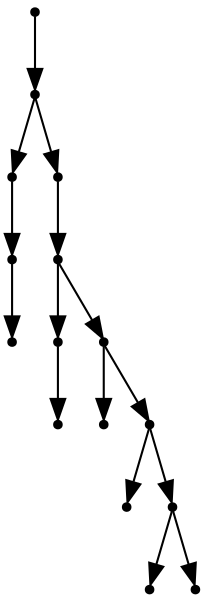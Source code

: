 digraph {
  15 [shape=point];
  14 [shape=point];
  2 [shape=point];
  1 [shape=point];
  0 [shape=point];
  13 [shape=point];
  12 [shape=point];
  4 [shape=point];
  3 [shape=point];
  11 [shape=point];
  5 [shape=point];
  10 [shape=point];
  6 [shape=point];
  9 [shape=point];
  7 [shape=point];
  8 [shape=point];
15 -> 14;
14 -> 2;
2 -> 1;
1 -> 0;
14 -> 13;
13 -> 12;
12 -> 4;
4 -> 3;
12 -> 11;
11 -> 5;
11 -> 10;
10 -> 6;
10 -> 9;
9 -> 7;
9 -> 8;
}
